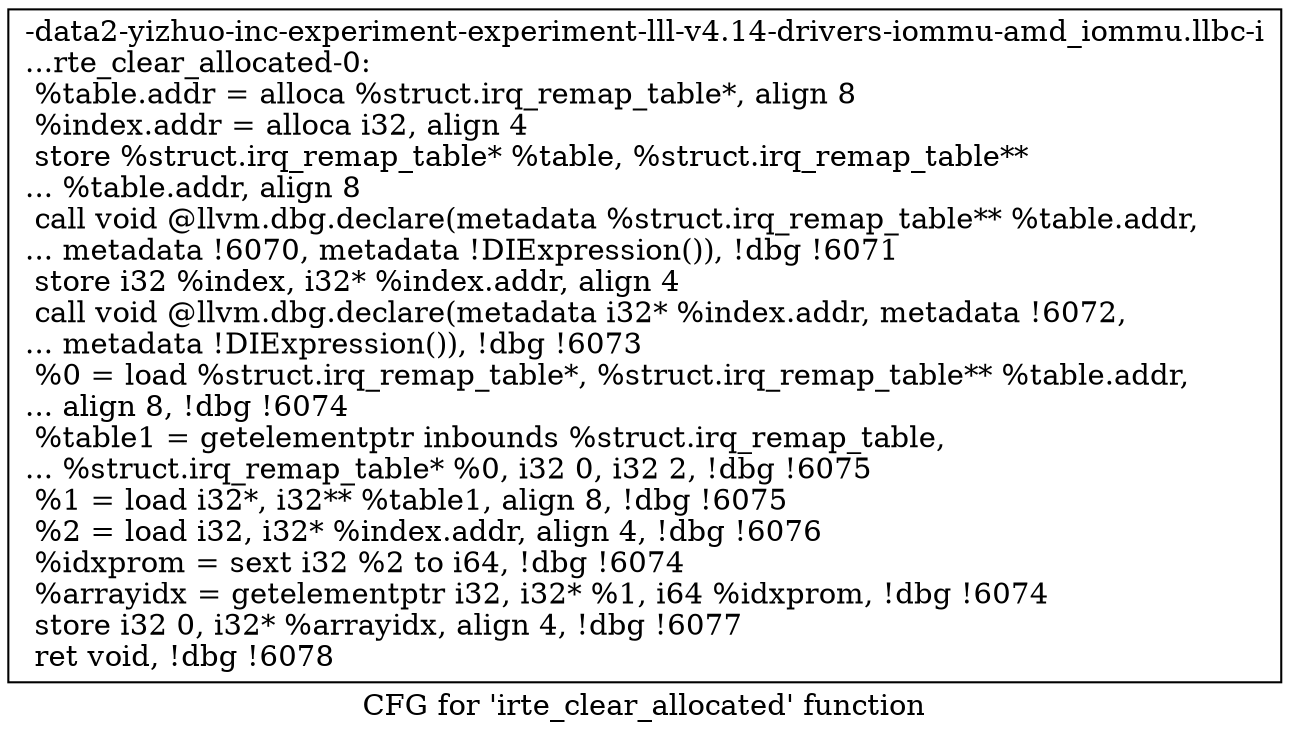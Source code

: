 digraph "CFG for 'irte_clear_allocated' function" {
	label="CFG for 'irte_clear_allocated' function";

	Node0x561b947072c0 [shape=record,label="{-data2-yizhuo-inc-experiment-experiment-lll-v4.14-drivers-iommu-amd_iommu.llbc-i\l...rte_clear_allocated-0:\l  %table.addr = alloca %struct.irq_remap_table*, align 8\l  %index.addr = alloca i32, align 4\l  store %struct.irq_remap_table* %table, %struct.irq_remap_table**\l... %table.addr, align 8\l  call void @llvm.dbg.declare(metadata %struct.irq_remap_table** %table.addr,\l... metadata !6070, metadata !DIExpression()), !dbg !6071\l  store i32 %index, i32* %index.addr, align 4\l  call void @llvm.dbg.declare(metadata i32* %index.addr, metadata !6072,\l... metadata !DIExpression()), !dbg !6073\l  %0 = load %struct.irq_remap_table*, %struct.irq_remap_table** %table.addr,\l... align 8, !dbg !6074\l  %table1 = getelementptr inbounds %struct.irq_remap_table,\l... %struct.irq_remap_table* %0, i32 0, i32 2, !dbg !6075\l  %1 = load i32*, i32** %table1, align 8, !dbg !6075\l  %2 = load i32, i32* %index.addr, align 4, !dbg !6076\l  %idxprom = sext i32 %2 to i64, !dbg !6074\l  %arrayidx = getelementptr i32, i32* %1, i64 %idxprom, !dbg !6074\l  store i32 0, i32* %arrayidx, align 4, !dbg !6077\l  ret void, !dbg !6078\l}"];
}
